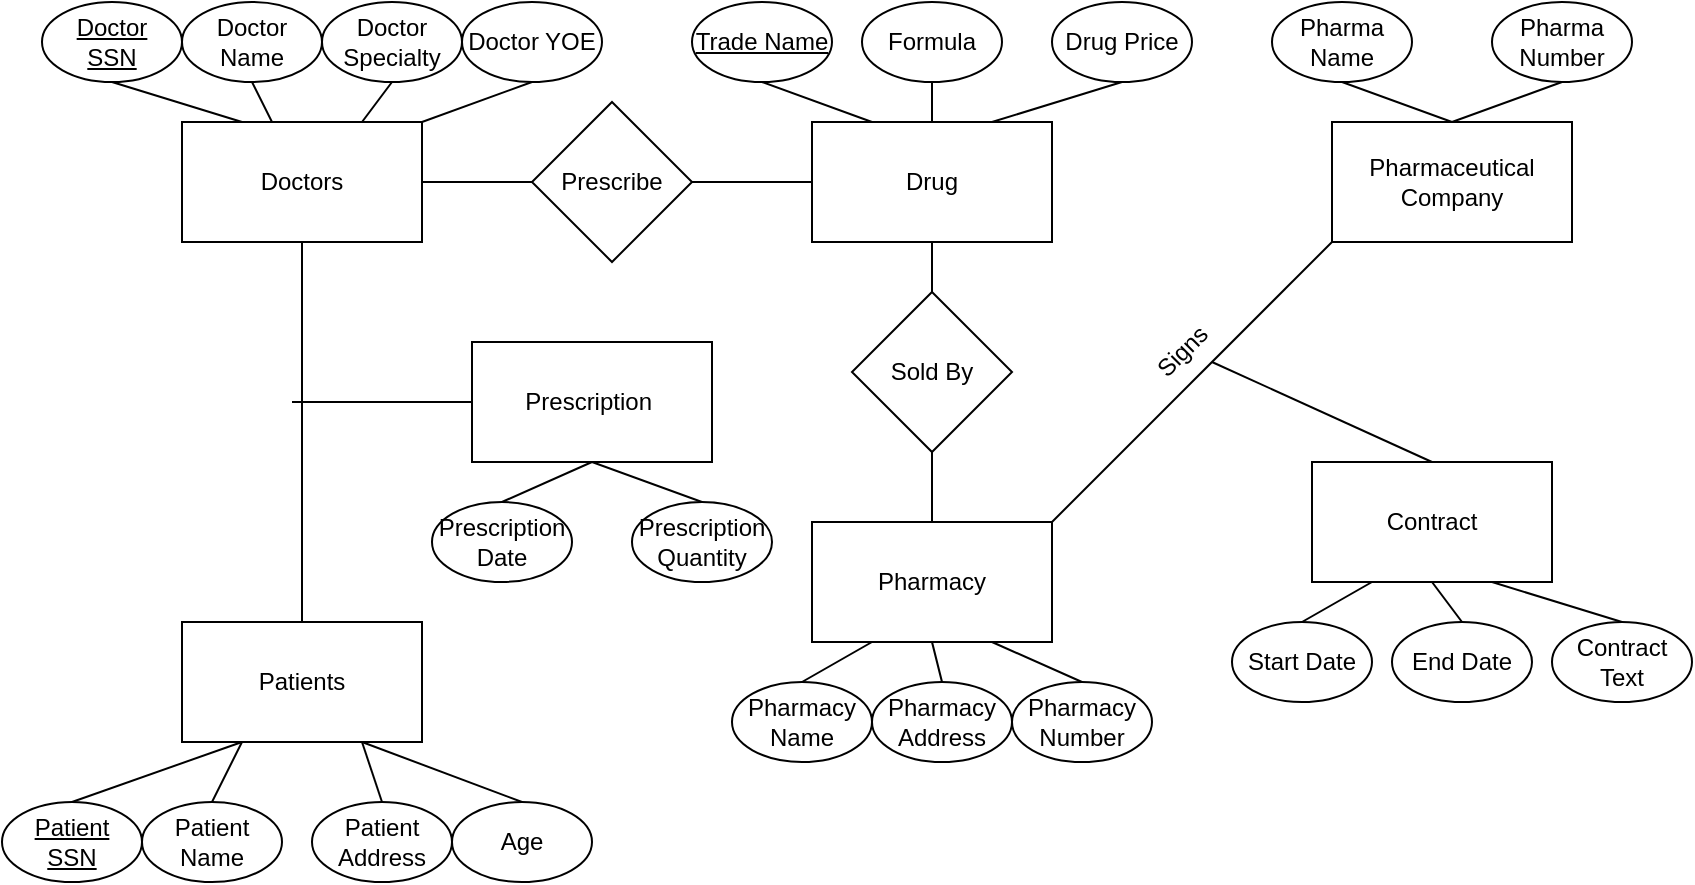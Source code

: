 <mxfile version="23.1.1" type="github">
  <diagram name="Page-1" id="hIHVy5FgZgw4W-eZyw8X">
    <mxGraphModel dx="1034" dy="505" grid="1" gridSize="10" guides="1" tooltips="1" connect="1" arrows="1" fold="1" page="1" pageScale="1" pageWidth="850" pageHeight="1100" math="0" shadow="0">
      <root>
        <mxCell id="0" />
        <mxCell id="1" parent="0" />
        <mxCell id="u85HrKHD46vmr78Bl2Hf-1" value="Patients" style="rounded=0;whiteSpace=wrap;html=1;" parent="1" vertex="1">
          <mxGeometry x="255" y="600" width="120" height="60" as="geometry" />
        </mxCell>
        <mxCell id="u85HrKHD46vmr78Bl2Hf-2" value="Doctors" style="rounded=0;whiteSpace=wrap;html=1;" parent="1" vertex="1">
          <mxGeometry x="255" y="350" width="120" height="60" as="geometry" />
        </mxCell>
        <mxCell id="u85HrKHD46vmr78Bl2Hf-3" value="Pharmacy" style="rounded=0;whiteSpace=wrap;html=1;" parent="1" vertex="1">
          <mxGeometry x="570" y="550" width="120" height="60" as="geometry" />
        </mxCell>
        <mxCell id="u85HrKHD46vmr78Bl2Hf-4" value="Pharmaceutical Company" style="rounded=0;whiteSpace=wrap;html=1;" parent="1" vertex="1">
          <mxGeometry x="830" y="350" width="120" height="60" as="geometry" />
        </mxCell>
        <mxCell id="u85HrKHD46vmr78Bl2Hf-5" value="Drug" style="rounded=0;whiteSpace=wrap;html=1;" parent="1" vertex="1">
          <mxGeometry x="570" y="350" width="120" height="60" as="geometry" />
        </mxCell>
        <mxCell id="XBV9Z7H60nWluRdTG7Ji-1" value="&lt;u&gt;Patient&lt;br&gt;SSN&lt;/u&gt;" style="ellipse;whiteSpace=wrap;html=1;" parent="1" vertex="1">
          <mxGeometry x="165" y="690" width="70" height="40" as="geometry" />
        </mxCell>
        <mxCell id="XBV9Z7H60nWluRdTG7Ji-2" value="Patient Name" style="ellipse;whiteSpace=wrap;html=1;" parent="1" vertex="1">
          <mxGeometry x="235" y="690" width="70" height="40" as="geometry" />
        </mxCell>
        <mxCell id="XBV9Z7H60nWluRdTG7Ji-3" value="Patient Address" style="ellipse;whiteSpace=wrap;html=1;" parent="1" vertex="1">
          <mxGeometry x="320" y="690" width="70" height="40" as="geometry" />
        </mxCell>
        <mxCell id="XBV9Z7H60nWluRdTG7Ji-4" value="Age" style="ellipse;whiteSpace=wrap;html=1;" parent="1" vertex="1">
          <mxGeometry x="390" y="690" width="70" height="40" as="geometry" />
        </mxCell>
        <mxCell id="XBV9Z7H60nWluRdTG7Ji-5" value="&lt;u&gt;Doctor&lt;br&gt;SSN&lt;/u&gt;" style="ellipse;whiteSpace=wrap;html=1;" parent="1" vertex="1">
          <mxGeometry x="185" y="290" width="70" height="40" as="geometry" />
        </mxCell>
        <mxCell id="XBV9Z7H60nWluRdTG7Ji-6" value="Doctor Name" style="ellipse;whiteSpace=wrap;html=1;" parent="1" vertex="1">
          <mxGeometry x="255" y="290" width="70" height="40" as="geometry" />
        </mxCell>
        <mxCell id="XBV9Z7H60nWluRdTG7Ji-7" value="Doctor Specialty" style="ellipse;whiteSpace=wrap;html=1;" parent="1" vertex="1">
          <mxGeometry x="325" y="290" width="70" height="40" as="geometry" />
        </mxCell>
        <mxCell id="XBV9Z7H60nWluRdTG7Ji-8" value="Doctor YOE" style="ellipse;whiteSpace=wrap;html=1;" parent="1" vertex="1">
          <mxGeometry x="395" y="290" width="70" height="40" as="geometry" />
        </mxCell>
        <mxCell id="XBV9Z7H60nWluRdTG7Ji-9" value="Pharma Name" style="ellipse;whiteSpace=wrap;html=1;" parent="1" vertex="1">
          <mxGeometry x="800" y="290" width="70" height="40" as="geometry" />
        </mxCell>
        <mxCell id="XBV9Z7H60nWluRdTG7Ji-10" value="Pharma Number" style="ellipse;whiteSpace=wrap;html=1;" parent="1" vertex="1">
          <mxGeometry x="910" y="290" width="70" height="40" as="geometry" />
        </mxCell>
        <mxCell id="XBV9Z7H60nWluRdTG7Ji-11" value="&lt;u&gt;Trade Name&lt;/u&gt;" style="ellipse;whiteSpace=wrap;html=1;" parent="1" vertex="1">
          <mxGeometry x="510" y="290" width="70" height="40" as="geometry" />
        </mxCell>
        <mxCell id="XBV9Z7H60nWluRdTG7Ji-12" value="Formula" style="ellipse;whiteSpace=wrap;html=1;" parent="1" vertex="1">
          <mxGeometry x="595" y="290" width="70" height="40" as="geometry" />
        </mxCell>
        <mxCell id="XBV9Z7H60nWluRdTG7Ji-13" value="Pharmacy Name" style="ellipse;whiteSpace=wrap;html=1;" parent="1" vertex="1">
          <mxGeometry x="530" y="630" width="70" height="40" as="geometry" />
        </mxCell>
        <mxCell id="XBV9Z7H60nWluRdTG7Ji-14" value="Pharmacy Address" style="ellipse;whiteSpace=wrap;html=1;" parent="1" vertex="1">
          <mxGeometry x="600" y="630" width="70" height="40" as="geometry" />
        </mxCell>
        <mxCell id="XBV9Z7H60nWluRdTG7Ji-15" value="Pharmacy Number" style="ellipse;whiteSpace=wrap;html=1;" parent="1" vertex="1">
          <mxGeometry x="670" y="630" width="70" height="40" as="geometry" />
        </mxCell>
        <mxCell id="XBV9Z7H60nWluRdTG7Ji-16" value="Drug Price" style="ellipse;whiteSpace=wrap;html=1;" parent="1" vertex="1">
          <mxGeometry x="690" y="290" width="70" height="40" as="geometry" />
        </mxCell>
        <mxCell id="XBV9Z7H60nWluRdTG7Ji-17" value="Prescribe" style="rhombus;whiteSpace=wrap;html=1;" parent="1" vertex="1">
          <mxGeometry x="430" y="340" width="80" height="80" as="geometry" />
        </mxCell>
        <mxCell id="XBV9Z7H60nWluRdTG7Ji-18" value="Sold By" style="rhombus;whiteSpace=wrap;html=1;" parent="1" vertex="1">
          <mxGeometry x="590" y="435" width="80" height="80" as="geometry" />
        </mxCell>
        <mxCell id="XBV9Z7H60nWluRdTG7Ji-21" value="Prescription&amp;nbsp;" style="rounded=0;whiteSpace=wrap;html=1;" parent="1" vertex="1">
          <mxGeometry x="400" y="460" width="120" height="60" as="geometry" />
        </mxCell>
        <mxCell id="XBV9Z7H60nWluRdTG7Ji-23" value="Prescription Date" style="ellipse;whiteSpace=wrap;html=1;" parent="1" vertex="1">
          <mxGeometry x="380" y="540" width="70" height="40" as="geometry" />
        </mxCell>
        <mxCell id="XBV9Z7H60nWluRdTG7Ji-24" value="Prescription Quantity" style="ellipse;whiteSpace=wrap;html=1;" parent="1" vertex="1">
          <mxGeometry x="480" y="540" width="70" height="40" as="geometry" />
        </mxCell>
        <mxCell id="eyoDhnTimMxMoN-iE7wG-2" value="" style="endArrow=none;html=1;rounded=0;entryX=0.5;entryY=1;entryDx=0;entryDy=0;" edge="1" parent="1" source="XBV9Z7H60nWluRdTG7Ji-18" target="u85HrKHD46vmr78Bl2Hf-5">
          <mxGeometry width="50" height="50" relative="1" as="geometry">
            <mxPoint x="720" y="410" as="sourcePoint" />
            <mxPoint x="730" y="500" as="targetPoint" />
          </mxGeometry>
        </mxCell>
        <mxCell id="eyoDhnTimMxMoN-iE7wG-3" value="" style="endArrow=none;html=1;rounded=0;exitX=0.5;exitY=0;exitDx=0;exitDy=0;" edge="1" parent="1" source="u85HrKHD46vmr78Bl2Hf-1">
          <mxGeometry width="50" height="50" relative="1" as="geometry">
            <mxPoint x="730" y="530" as="sourcePoint" />
            <mxPoint x="315" y="460" as="targetPoint" />
          </mxGeometry>
        </mxCell>
        <mxCell id="eyoDhnTimMxMoN-iE7wG-5" value="" style="endArrow=none;html=1;rounded=0;entryX=0.5;entryY=1;entryDx=0;entryDy=0;exitX=0.5;exitY=0;exitDx=0;exitDy=0;" edge="1" parent="1" source="u85HrKHD46vmr78Bl2Hf-3" target="XBV9Z7H60nWluRdTG7Ji-18">
          <mxGeometry width="50" height="50" relative="1" as="geometry">
            <mxPoint x="790" y="530" as="sourcePoint" />
            <mxPoint x="750" y="480" as="targetPoint" />
          </mxGeometry>
        </mxCell>
        <mxCell id="eyoDhnTimMxMoN-iE7wG-10" value="" style="endArrow=none;html=1;rounded=0;entryX=0.5;entryY=1;entryDx=0;entryDy=0;exitX=0.5;exitY=0;exitDx=0;exitDy=0;" edge="1" parent="1" target="u85HrKHD46vmr78Bl2Hf-2">
          <mxGeometry width="50" height="50" relative="1" as="geometry">
            <mxPoint x="315" y="460" as="sourcePoint" />
            <mxPoint x="325" y="550" as="targetPoint" />
          </mxGeometry>
        </mxCell>
        <mxCell id="eyoDhnTimMxMoN-iE7wG-11" value="" style="endArrow=none;html=1;rounded=0;entryX=1;entryY=0.5;entryDx=0;entryDy=0;exitX=0;exitY=0.5;exitDx=0;exitDy=0;" edge="1" parent="1" source="XBV9Z7H60nWluRdTG7Ji-17" target="u85HrKHD46vmr78Bl2Hf-2">
          <mxGeometry width="50" height="50" relative="1" as="geometry">
            <mxPoint x="325" y="470" as="sourcePoint" />
            <mxPoint x="325" y="380" as="targetPoint" />
          </mxGeometry>
        </mxCell>
        <mxCell id="eyoDhnTimMxMoN-iE7wG-12" value="" style="endArrow=none;html=1;rounded=0;entryX=1;entryY=0.5;entryDx=0;entryDy=0;exitX=0;exitY=0.5;exitDx=0;exitDy=0;" edge="1" parent="1" source="u85HrKHD46vmr78Bl2Hf-5" target="XBV9Z7H60nWluRdTG7Ji-17">
          <mxGeometry width="50" height="50" relative="1" as="geometry">
            <mxPoint x="435" y="350" as="sourcePoint" />
            <mxPoint x="385" y="350" as="targetPoint" />
          </mxGeometry>
        </mxCell>
        <mxCell id="eyoDhnTimMxMoN-iE7wG-15" value="Contract" style="rounded=0;whiteSpace=wrap;html=1;" vertex="1" parent="1">
          <mxGeometry x="820" y="520" width="120" height="60" as="geometry" />
        </mxCell>
        <mxCell id="eyoDhnTimMxMoN-iE7wG-16" value="" style="endArrow=none;html=1;rounded=0;exitX=1;exitY=0;exitDx=0;exitDy=0;entryX=0;entryY=1;entryDx=0;entryDy=0;" edge="1" parent="1" source="u85HrKHD46vmr78Bl2Hf-3" target="u85HrKHD46vmr78Bl2Hf-4">
          <mxGeometry width="50" height="50" relative="1" as="geometry">
            <mxPoint x="770" y="630" as="sourcePoint" />
            <mxPoint x="780" y="490" as="targetPoint" />
          </mxGeometry>
        </mxCell>
        <mxCell id="eyoDhnTimMxMoN-iE7wG-19" value="" style="endArrow=none;html=1;rounded=0;" edge="1" parent="1">
          <mxGeometry width="50" height="50" relative="1" as="geometry">
            <mxPoint x="400" y="490" as="sourcePoint" />
            <mxPoint x="310" y="490" as="targetPoint" />
          </mxGeometry>
        </mxCell>
        <mxCell id="eyoDhnTimMxMoN-iE7wG-20" value="" style="endArrow=none;html=1;rounded=0;exitX=0.5;exitY=0;exitDx=0;exitDy=0;" edge="1" parent="1" source="eyoDhnTimMxMoN-iE7wG-15">
          <mxGeometry width="50" height="50" relative="1" as="geometry">
            <mxPoint x="700" y="560" as="sourcePoint" />
            <mxPoint x="770" y="470" as="targetPoint" />
          </mxGeometry>
        </mxCell>
        <mxCell id="eyoDhnTimMxMoN-iE7wG-21" value="Signs" style="text;html=1;align=center;verticalAlign=middle;resizable=0;points=[];autosize=1;strokeColor=none;fillColor=none;rotation=-45;" vertex="1" parent="1">
          <mxGeometry x="730" y="450" width="50" height="30" as="geometry" />
        </mxCell>
        <mxCell id="eyoDhnTimMxMoN-iE7wG-23" value="" style="endArrow=none;html=1;rounded=0;exitX=0.5;exitY=0;exitDx=0;exitDy=0;entryX=0.25;entryY=1;entryDx=0;entryDy=0;" edge="1" parent="1" source="XBV9Z7H60nWluRdTG7Ji-1" target="u85HrKHD46vmr78Bl2Hf-1">
          <mxGeometry width="50" height="50" relative="1" as="geometry">
            <mxPoint x="180" y="690" as="sourcePoint" />
            <mxPoint x="230" y="640" as="targetPoint" />
          </mxGeometry>
        </mxCell>
        <mxCell id="eyoDhnTimMxMoN-iE7wG-24" value="" style="endArrow=none;html=1;rounded=0;exitX=0.5;exitY=0;exitDx=0;exitDy=0;entryX=0.25;entryY=1;entryDx=0;entryDy=0;" edge="1" parent="1" source="XBV9Z7H60nWluRdTG7Ji-2" target="u85HrKHD46vmr78Bl2Hf-1">
          <mxGeometry width="50" height="50" relative="1" as="geometry">
            <mxPoint x="210" y="700" as="sourcePoint" />
            <mxPoint x="295" y="670" as="targetPoint" />
          </mxGeometry>
        </mxCell>
        <mxCell id="eyoDhnTimMxMoN-iE7wG-25" value="" style="endArrow=none;html=1;rounded=0;exitX=0.5;exitY=0;exitDx=0;exitDy=0;entryX=0.75;entryY=1;entryDx=0;entryDy=0;" edge="1" parent="1" source="XBV9Z7H60nWluRdTG7Ji-4" target="u85HrKHD46vmr78Bl2Hf-1">
          <mxGeometry width="50" height="50" relative="1" as="geometry">
            <mxPoint x="280" y="700" as="sourcePoint" />
            <mxPoint x="295" y="670" as="targetPoint" />
          </mxGeometry>
        </mxCell>
        <mxCell id="eyoDhnTimMxMoN-iE7wG-26" value="" style="endArrow=none;html=1;rounded=0;exitX=0.5;exitY=0;exitDx=0;exitDy=0;entryX=0.75;entryY=1;entryDx=0;entryDy=0;" edge="1" parent="1" source="XBV9Z7H60nWluRdTG7Ji-3" target="u85HrKHD46vmr78Bl2Hf-1">
          <mxGeometry width="50" height="50" relative="1" as="geometry">
            <mxPoint x="435" y="700" as="sourcePoint" />
            <mxPoint x="355" y="670" as="targetPoint" />
          </mxGeometry>
        </mxCell>
        <mxCell id="eyoDhnTimMxMoN-iE7wG-27" value="" style="endArrow=none;html=1;rounded=0;entryX=0.5;entryY=1;entryDx=0;entryDy=0;exitX=0.25;exitY=0;exitDx=0;exitDy=0;" edge="1" parent="1" source="u85HrKHD46vmr78Bl2Hf-2" target="XBV9Z7H60nWluRdTG7Ji-5">
          <mxGeometry width="50" height="50" relative="1" as="geometry">
            <mxPoint x="190" y="390" as="sourcePoint" />
            <mxPoint x="240" y="340" as="targetPoint" />
          </mxGeometry>
        </mxCell>
        <mxCell id="eyoDhnTimMxMoN-iE7wG-28" value="" style="endArrow=none;html=1;rounded=0;entryX=0.5;entryY=1;entryDx=0;entryDy=0;" edge="1" parent="1" source="u85HrKHD46vmr78Bl2Hf-2" target="XBV9Z7H60nWluRdTG7Ji-6">
          <mxGeometry width="50" height="50" relative="1" as="geometry">
            <mxPoint x="290" y="350" as="sourcePoint" />
            <mxPoint x="230" y="340" as="targetPoint" />
          </mxGeometry>
        </mxCell>
        <mxCell id="eyoDhnTimMxMoN-iE7wG-29" value="" style="endArrow=none;html=1;rounded=0;entryX=0.5;entryY=1;entryDx=0;entryDy=0;exitX=0.75;exitY=0;exitDx=0;exitDy=0;" edge="1" parent="1" source="u85HrKHD46vmr78Bl2Hf-2" target="XBV9Z7H60nWluRdTG7Ji-7">
          <mxGeometry width="50" height="50" relative="1" as="geometry">
            <mxPoint x="310" y="360" as="sourcePoint" />
            <mxPoint x="300" y="340" as="targetPoint" />
          </mxGeometry>
        </mxCell>
        <mxCell id="eyoDhnTimMxMoN-iE7wG-30" value="" style="endArrow=none;html=1;rounded=0;entryX=0.5;entryY=1;entryDx=0;entryDy=0;exitX=1;exitY=0;exitDx=0;exitDy=0;" edge="1" parent="1" source="u85HrKHD46vmr78Bl2Hf-2" target="XBV9Z7H60nWluRdTG7Ji-8">
          <mxGeometry width="50" height="50" relative="1" as="geometry">
            <mxPoint x="355" y="360" as="sourcePoint" />
            <mxPoint x="370" y="340" as="targetPoint" />
          </mxGeometry>
        </mxCell>
        <mxCell id="eyoDhnTimMxMoN-iE7wG-31" value="" style="endArrow=none;html=1;rounded=0;entryX=0.5;entryY=1;entryDx=0;entryDy=0;exitX=0.25;exitY=0;exitDx=0;exitDy=0;" edge="1" parent="1" source="u85HrKHD46vmr78Bl2Hf-5" target="XBV9Z7H60nWluRdTG7Ji-11">
          <mxGeometry width="50" height="50" relative="1" as="geometry">
            <mxPoint x="520" y="390" as="sourcePoint" />
            <mxPoint x="570" y="340" as="targetPoint" />
          </mxGeometry>
        </mxCell>
        <mxCell id="eyoDhnTimMxMoN-iE7wG-32" value="" style="endArrow=none;html=1;rounded=0;entryX=0.5;entryY=1;entryDx=0;entryDy=0;exitX=0.5;exitY=0;exitDx=0;exitDy=0;" edge="1" parent="1" source="u85HrKHD46vmr78Bl2Hf-5" target="XBV9Z7H60nWluRdTG7Ji-12">
          <mxGeometry width="50" height="50" relative="1" as="geometry">
            <mxPoint x="610" y="360" as="sourcePoint" />
            <mxPoint x="555" y="340" as="targetPoint" />
          </mxGeometry>
        </mxCell>
        <mxCell id="eyoDhnTimMxMoN-iE7wG-33" value="" style="endArrow=none;html=1;rounded=0;entryX=0.5;entryY=1;entryDx=0;entryDy=0;exitX=0.75;exitY=0;exitDx=0;exitDy=0;" edge="1" parent="1" source="u85HrKHD46vmr78Bl2Hf-5" target="XBV9Z7H60nWluRdTG7Ji-16">
          <mxGeometry width="50" height="50" relative="1" as="geometry">
            <mxPoint x="640" y="360" as="sourcePoint" />
            <mxPoint x="625" y="340" as="targetPoint" />
          </mxGeometry>
        </mxCell>
        <mxCell id="eyoDhnTimMxMoN-iE7wG-34" value="" style="endArrow=none;html=1;rounded=0;entryX=0.5;entryY=1;entryDx=0;entryDy=0;exitX=0.5;exitY=0;exitDx=0;exitDy=0;" edge="1" parent="1" source="u85HrKHD46vmr78Bl2Hf-4" target="XBV9Z7H60nWluRdTG7Ji-9">
          <mxGeometry width="50" height="50" relative="1" as="geometry">
            <mxPoint x="770" y="420" as="sourcePoint" />
            <mxPoint x="820" y="370" as="targetPoint" />
          </mxGeometry>
        </mxCell>
        <mxCell id="eyoDhnTimMxMoN-iE7wG-35" value="" style="endArrow=none;html=1;rounded=0;entryX=0.5;entryY=1;entryDx=0;entryDy=0;exitX=0.5;exitY=0;exitDx=0;exitDy=0;" edge="1" parent="1" source="u85HrKHD46vmr78Bl2Hf-4" target="XBV9Z7H60nWluRdTG7Ji-10">
          <mxGeometry width="50" height="50" relative="1" as="geometry">
            <mxPoint x="900" y="360" as="sourcePoint" />
            <mxPoint x="865" y="340" as="targetPoint" />
          </mxGeometry>
        </mxCell>
        <mxCell id="eyoDhnTimMxMoN-iE7wG-36" value="" style="endArrow=none;html=1;rounded=0;entryX=0.5;entryY=1;entryDx=0;entryDy=0;exitX=0.5;exitY=0;exitDx=0;exitDy=0;" edge="1" parent="1" source="XBV9Z7H60nWluRdTG7Ji-23" target="XBV9Z7H60nWluRdTG7Ji-21">
          <mxGeometry width="50" height="50" relative="1" as="geometry">
            <mxPoint x="360" y="590" as="sourcePoint" />
            <mxPoint x="410" y="540" as="targetPoint" />
          </mxGeometry>
        </mxCell>
        <mxCell id="eyoDhnTimMxMoN-iE7wG-37" value="" style="endArrow=none;html=1;rounded=0;entryX=0.5;entryY=1;entryDx=0;entryDy=0;exitX=0.5;exitY=0;exitDx=0;exitDy=0;" edge="1" parent="1" source="XBV9Z7H60nWluRdTG7Ji-24" target="XBV9Z7H60nWluRdTG7Ji-21">
          <mxGeometry width="50" height="50" relative="1" as="geometry">
            <mxPoint x="445" y="550" as="sourcePoint" />
            <mxPoint x="470" y="530" as="targetPoint" />
          </mxGeometry>
        </mxCell>
        <mxCell id="eyoDhnTimMxMoN-iE7wG-38" value="" style="endArrow=none;html=1;rounded=0;entryX=0.25;entryY=1;entryDx=0;entryDy=0;exitX=0.5;exitY=0;exitDx=0;exitDy=0;" edge="1" parent="1" source="XBV9Z7H60nWluRdTG7Ji-13" target="u85HrKHD46vmr78Bl2Hf-3">
          <mxGeometry width="50" height="50" relative="1" as="geometry">
            <mxPoint x="420" y="650" as="sourcePoint" />
            <mxPoint x="470" y="600" as="targetPoint" />
          </mxGeometry>
        </mxCell>
        <mxCell id="eyoDhnTimMxMoN-iE7wG-39" value="" style="endArrow=none;html=1;rounded=0;entryX=0.5;entryY=1;entryDx=0;entryDy=0;exitX=0.5;exitY=0;exitDx=0;exitDy=0;" edge="1" parent="1" source="XBV9Z7H60nWluRdTG7Ji-14" target="u85HrKHD46vmr78Bl2Hf-3">
          <mxGeometry width="50" height="50" relative="1" as="geometry">
            <mxPoint x="575" y="640" as="sourcePoint" />
            <mxPoint x="610" y="620" as="targetPoint" />
          </mxGeometry>
        </mxCell>
        <mxCell id="eyoDhnTimMxMoN-iE7wG-40" value="" style="endArrow=none;html=1;rounded=0;entryX=0.75;entryY=1;entryDx=0;entryDy=0;exitX=0.5;exitY=0;exitDx=0;exitDy=0;" edge="1" parent="1" source="XBV9Z7H60nWluRdTG7Ji-15" target="u85HrKHD46vmr78Bl2Hf-3">
          <mxGeometry width="50" height="50" relative="1" as="geometry">
            <mxPoint x="645" y="640" as="sourcePoint" />
            <mxPoint x="640" y="620" as="targetPoint" />
          </mxGeometry>
        </mxCell>
        <mxCell id="eyoDhnTimMxMoN-iE7wG-41" value="Contract Text" style="ellipse;whiteSpace=wrap;html=1;" vertex="1" parent="1">
          <mxGeometry x="940" y="600" width="70" height="40" as="geometry" />
        </mxCell>
        <mxCell id="eyoDhnTimMxMoN-iE7wG-42" value="End Date" style="ellipse;whiteSpace=wrap;html=1;" vertex="1" parent="1">
          <mxGeometry x="860" y="600" width="70" height="40" as="geometry" />
        </mxCell>
        <mxCell id="eyoDhnTimMxMoN-iE7wG-43" value="Start Date" style="ellipse;whiteSpace=wrap;html=1;" vertex="1" parent="1">
          <mxGeometry x="780" y="600" width="70" height="40" as="geometry" />
        </mxCell>
        <mxCell id="eyoDhnTimMxMoN-iE7wG-44" value="" style="endArrow=none;html=1;rounded=0;entryX=0.25;entryY=1;entryDx=0;entryDy=0;exitX=0.5;exitY=0;exitDx=0;exitDy=0;" edge="1" parent="1" source="eyoDhnTimMxMoN-iE7wG-43" target="eyoDhnTimMxMoN-iE7wG-15">
          <mxGeometry width="50" height="50" relative="1" as="geometry">
            <mxPoint x="750" y="630" as="sourcePoint" />
            <mxPoint x="800" y="580" as="targetPoint" />
          </mxGeometry>
        </mxCell>
        <mxCell id="eyoDhnTimMxMoN-iE7wG-45" value="" style="endArrow=none;html=1;rounded=0;entryX=0.5;entryY=1;entryDx=0;entryDy=0;exitX=0.5;exitY=0;exitDx=0;exitDy=0;" edge="1" parent="1" source="eyoDhnTimMxMoN-iE7wG-42" target="eyoDhnTimMxMoN-iE7wG-15">
          <mxGeometry width="50" height="50" relative="1" as="geometry">
            <mxPoint x="825" y="610" as="sourcePoint" />
            <mxPoint x="860" y="590" as="targetPoint" />
          </mxGeometry>
        </mxCell>
        <mxCell id="eyoDhnTimMxMoN-iE7wG-46" value="" style="endArrow=none;html=1;rounded=0;entryX=0.75;entryY=1;entryDx=0;entryDy=0;exitX=0.5;exitY=0;exitDx=0;exitDy=0;" edge="1" parent="1" source="eyoDhnTimMxMoN-iE7wG-41" target="eyoDhnTimMxMoN-iE7wG-15">
          <mxGeometry width="50" height="50" relative="1" as="geometry">
            <mxPoint x="905" y="610" as="sourcePoint" />
            <mxPoint x="890" y="590" as="targetPoint" />
          </mxGeometry>
        </mxCell>
      </root>
    </mxGraphModel>
  </diagram>
</mxfile>
